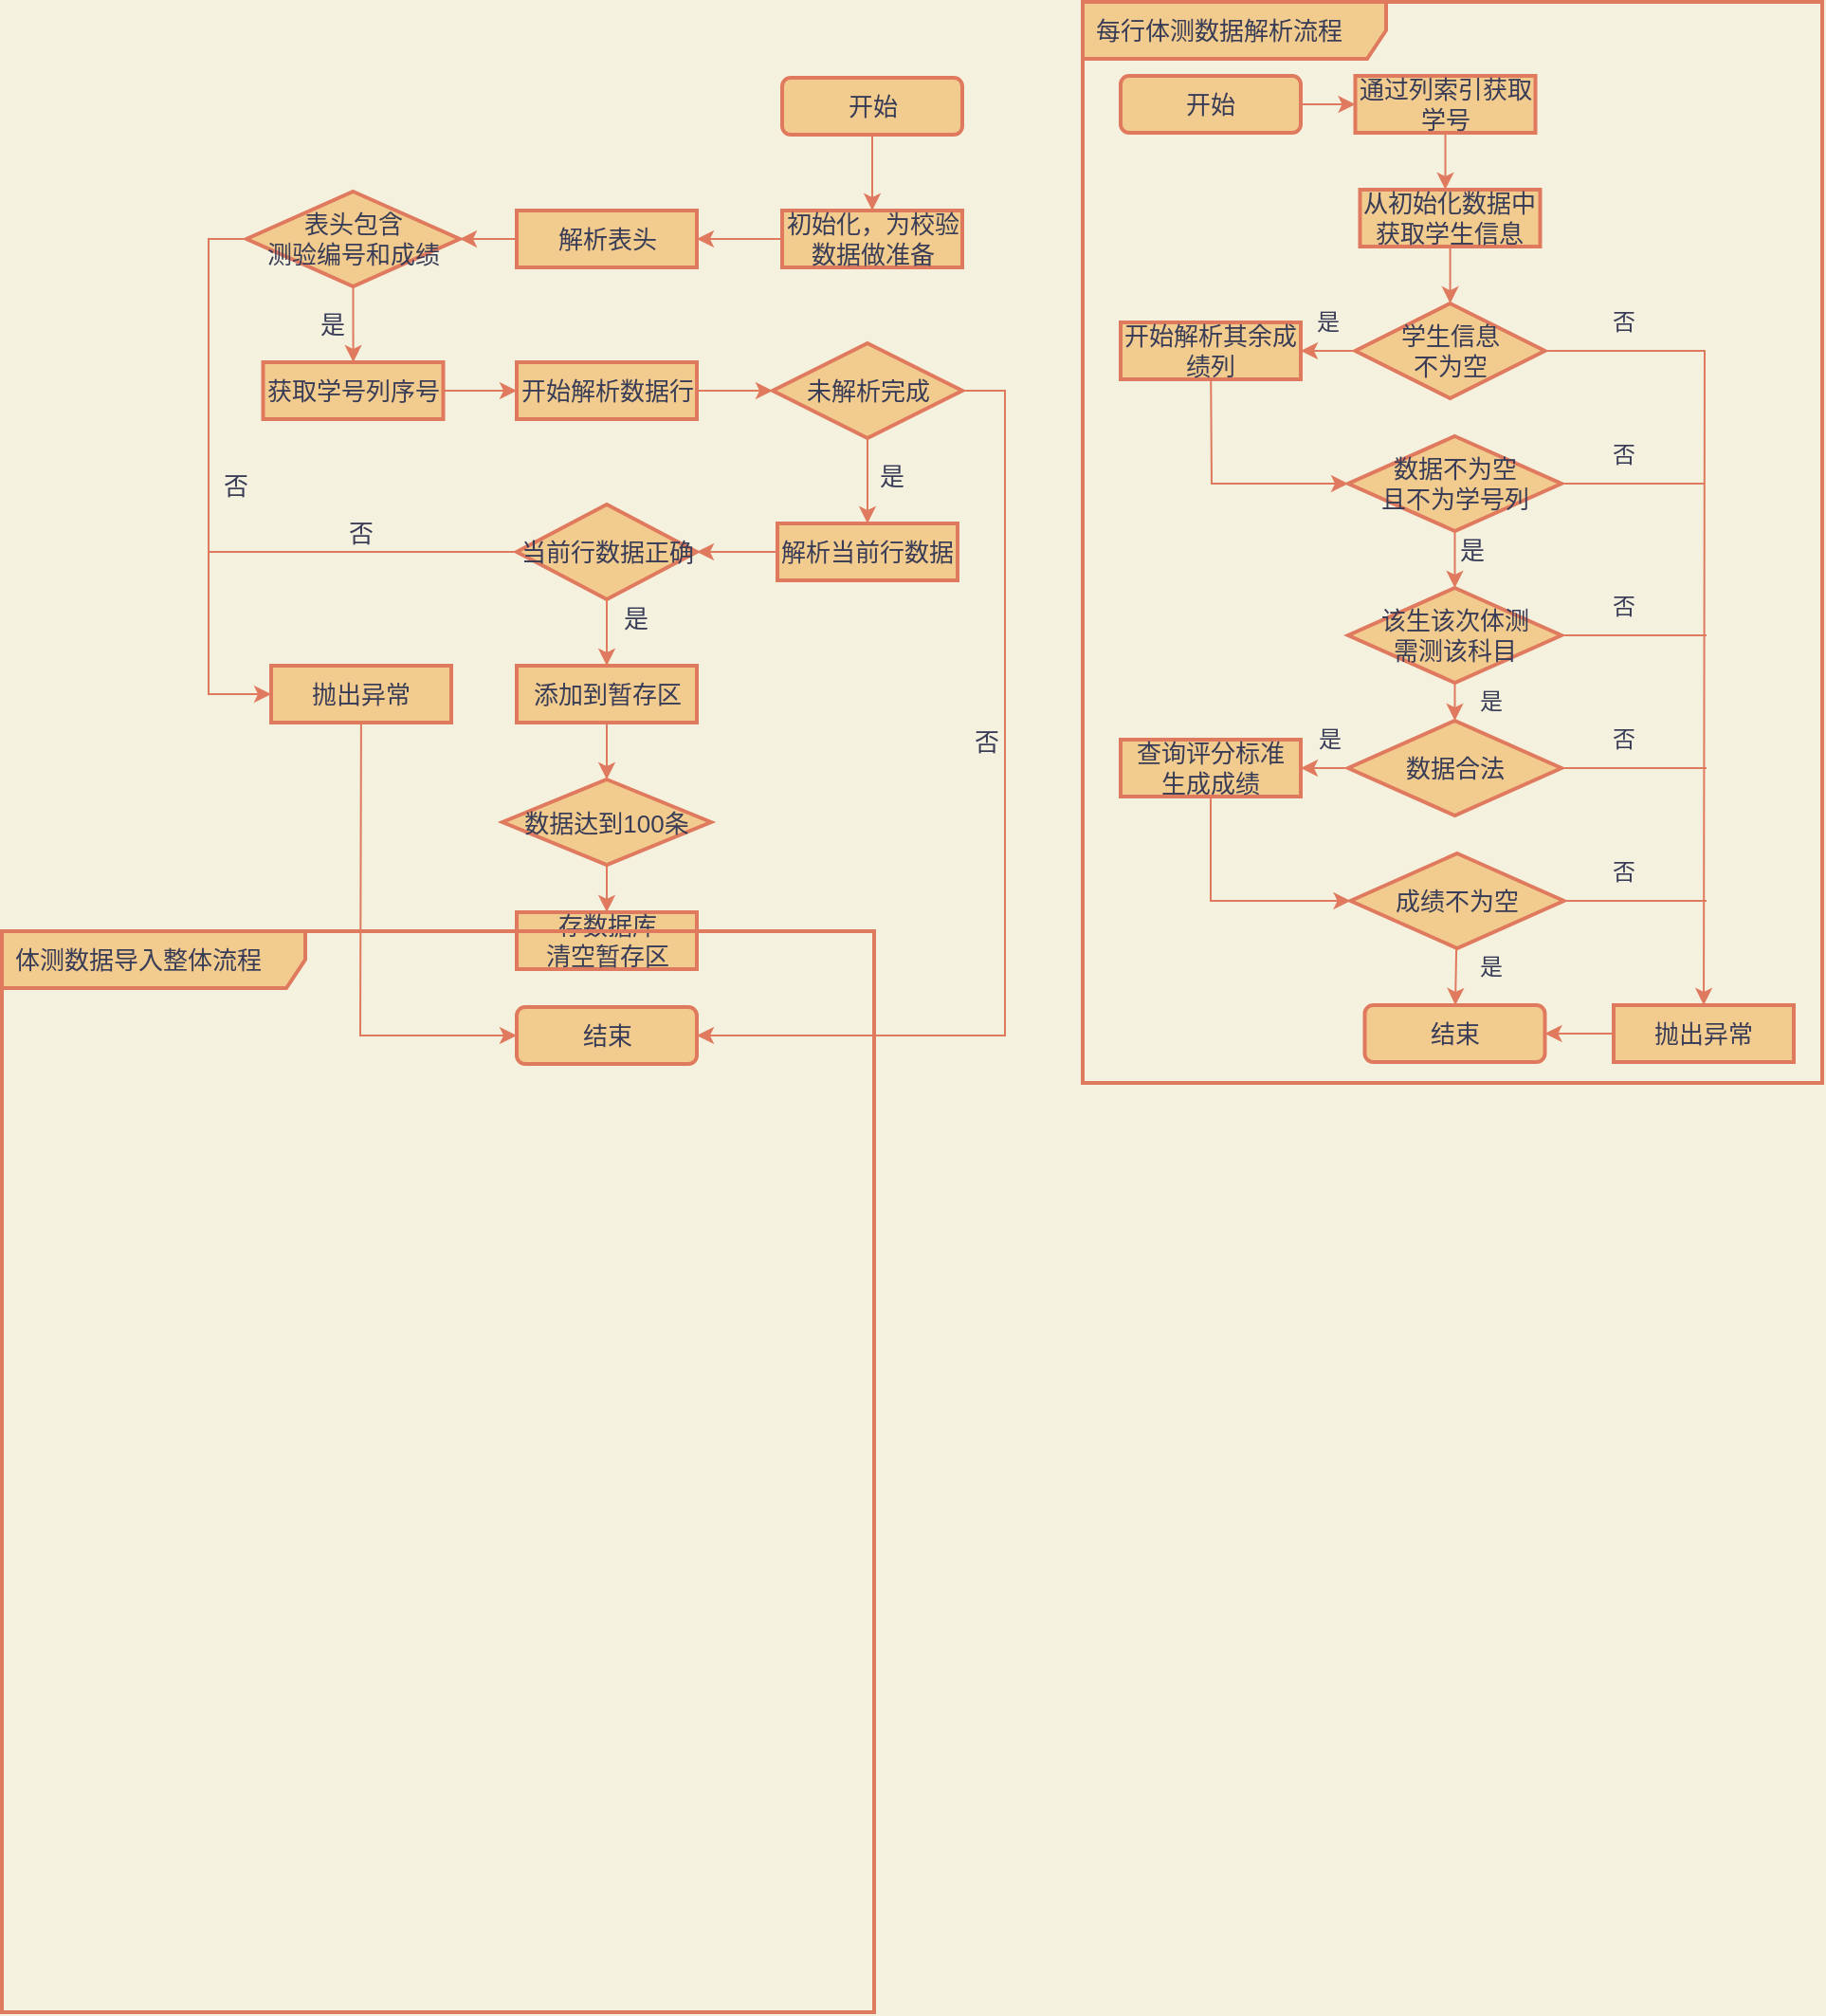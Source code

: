 <mxfile version="15.4.0" type="device"><diagram id="v1JKhn-CwpJnXRZCnD8h" name="第 1 页"><mxGraphModel dx="1851" dy="592" grid="1" gridSize="10" guides="1" tooltips="1" connect="1" arrows="1" fold="1" page="1" pageScale="1" pageWidth="827" pageHeight="1169" background="#F4F1DE" math="0" shadow="0"><root><mxCell id="0"/><mxCell id="1" parent="0"/><mxCell id="gpYZf8aLz3YWthBE-QXt-2" value="" style="edgeStyle=orthogonalEdgeStyle;rounded=0;sketch=0;orthogonalLoop=1;jettySize=auto;html=1;fontFamily=Helvetica;fontSize=13;fontColor=#393C56;endArrow=classic;endFill=1;strokeColor=#E07A5F;strokeWidth=1;fillColor=#F2CC8F;labelBackgroundColor=#F4F1DE;" parent="1" source="gpYZf8aLz3YWthBE-QXt-3" target="gpYZf8aLz3YWthBE-QXt-19" edge="1"><mxGeometry relative="1" as="geometry"><Array as="points"><mxPoint x="40" y="79"/><mxPoint x="40" y="79"/></Array></mxGeometry></mxCell><mxCell id="gpYZf8aLz3YWthBE-QXt-3" value="通过列索引获取学号" style="whiteSpace=wrap;html=1;strokeWidth=2;fillColor=#F2CC8F;strokeColor=#E07A5F;fontColor=#393C56;fontSize=13;" parent="1" vertex="1"><mxGeometry x="-6.25" y="49" width="95" height="30" as="geometry"/></mxCell><mxCell id="gpYZf8aLz3YWthBE-QXt-4" value="" style="edgeStyle=orthogonalEdgeStyle;rounded=0;orthogonalLoop=1;jettySize=auto;html=1;strokeColor=#E07A5F;fontColor=#393C56;fontSize=13;labelBackgroundColor=#F4F1DE;" parent="1" source="gpYZf8aLz3YWthBE-QXt-6" target="gpYZf8aLz3YWthBE-QXt-8" edge="1"><mxGeometry relative="1" as="geometry"/></mxCell><mxCell id="gpYZf8aLz3YWthBE-QXt-59" value="" style="rounded=0;sketch=0;orthogonalLoop=1;jettySize=auto;html=1;fontColor=#393C56;strokeColor=#E07A5F;fillColor=#F2CC8F;" parent="1" source="gpYZf8aLz3YWthBE-QXt-6" target="gpYZf8aLz3YWthBE-QXt-55" edge="1"><mxGeometry relative="1" as="geometry"><mxPoint x="180" y="294" as="targetPoint"/><Array as="points"><mxPoint x="178" y="194"/></Array></mxGeometry></mxCell><mxCell id="gpYZf8aLz3YWthBE-QXt-6" value="学生信息&lt;br&gt;不为空" style="rhombus;whiteSpace=wrap;html=1;strokeWidth=2;fillColor=#F2CC8F;strokeColor=#E07A5F;fontColor=#393C56;fontSize=13;" parent="1" vertex="1"><mxGeometry x="-6.25" y="169" width="100" height="50" as="geometry"/></mxCell><mxCell id="gpYZf8aLz3YWthBE-QXt-78" value="" style="edgeStyle=none;rounded=0;sketch=0;orthogonalLoop=1;jettySize=auto;html=1;fontColor=#393C56;endArrow=classic;endFill=1;strokeColor=#E07A5F;fillColor=#F2CC8F;entryX=0;entryY=0.5;entryDx=0;entryDy=0;" parent="1" source="gpYZf8aLz3YWthBE-QXt-8" target="gpYZf8aLz3YWthBE-QXt-37" edge="1"><mxGeometry relative="1" as="geometry"><mxPoint x="-82.5" y="289" as="targetPoint"/><Array as="points"><mxPoint x="-82" y="264"/></Array></mxGeometry></mxCell><mxCell id="gpYZf8aLz3YWthBE-QXt-8" value="开始解析其余成绩列" style="whiteSpace=wrap;html=1;strokeWidth=2;fillColor=#F2CC8F;strokeColor=#E07A5F;fontColor=#393C56;fontSize=13;" parent="1" vertex="1"><mxGeometry x="-130" y="179" width="95" height="30" as="geometry"/></mxCell><mxCell id="gpYZf8aLz3YWthBE-QXt-9" value="是" style="text;html=1;align=center;verticalAlign=middle;resizable=0;points=[];autosize=1;strokeColor=none;fillColor=none;fontColor=#393C56;fontSize=13;" parent="1" vertex="1"><mxGeometry x="40" y="289" width="30" height="20" as="geometry"/></mxCell><mxCell id="gpYZf8aLz3YWthBE-QXt-67" value="" style="edgeStyle=none;rounded=1;sketch=0;orthogonalLoop=1;jettySize=auto;html=1;fontColor=#393C56;endArrow=classic;endFill=1;strokeColor=#E07A5F;fillColor=#F2CC8F;" parent="1" source="gpYZf8aLz3YWthBE-QXt-17" target="gpYZf8aLz3YWthBE-QXt-3" edge="1"><mxGeometry relative="1" as="geometry"/></mxCell><mxCell id="gpYZf8aLz3YWthBE-QXt-17" value="开始" style="rounded=1;whiteSpace=wrap;html=1;sketch=0;fontFamily=Helvetica;fontSize=13;fontColor=#393C56;strokeColor=#E07A5F;fillColor=#F2CC8F;strokeWidth=2;" parent="1" vertex="1"><mxGeometry x="-130" y="49" width="95" height="30" as="geometry"/></mxCell><mxCell id="gpYZf8aLz3YWthBE-QXt-54" value="" style="edgeStyle=orthogonalEdgeStyle;rounded=0;sketch=0;orthogonalLoop=1;jettySize=auto;html=1;fontColor=#393C56;strokeColor=#E07A5F;fillColor=#F2CC8F;" parent="1" source="gpYZf8aLz3YWthBE-QXt-19" target="gpYZf8aLz3YWthBE-QXt-6" edge="1"><mxGeometry relative="1" as="geometry"/></mxCell><mxCell id="gpYZf8aLz3YWthBE-QXt-19" value="从初始化数据中获取学生信息" style="whiteSpace=wrap;html=1;fontColor=#393C56;strokeColor=#E07A5F;strokeWidth=2;fillColor=#F2CC8F;fontSize=13;" parent="1" vertex="1"><mxGeometry x="-3.75" y="109" width="95" height="30" as="geometry"/></mxCell><mxCell id="gpYZf8aLz3YWthBE-QXt-41" value="" style="edgeStyle=orthogonalEdgeStyle;curved=0;rounded=1;sketch=0;orthogonalLoop=1;jettySize=auto;html=1;fontColor=#393C56;strokeColor=#E07A5F;fillColor=#F2CC8F;" parent="1" source="gpYZf8aLz3YWthBE-QXt-37" target="gpYZf8aLz3YWthBE-QXt-40" edge="1"><mxGeometry relative="1" as="geometry"/></mxCell><mxCell id="gpYZf8aLz3YWthBE-QXt-61" value="" style="edgeStyle=none;rounded=1;sketch=0;orthogonalLoop=1;jettySize=auto;html=1;fontColor=#393C56;endArrow=none;endFill=0;strokeColor=#E07A5F;fillColor=#F2CC8F;" parent="1" source="gpYZf8aLz3YWthBE-QXt-37" edge="1"><mxGeometry relative="1" as="geometry"><mxPoint x="178" y="264" as="targetPoint"/></mxGeometry></mxCell><mxCell id="gpYZf8aLz3YWthBE-QXt-37" value="数据不为空&lt;br&gt;且不为学号列" style="rhombus;whiteSpace=wrap;html=1;strokeWidth=2;fillColor=#F2CC8F;strokeColor=#E07A5F;fontColor=#393C56;fontSize=13;" parent="1" vertex="1"><mxGeometry x="-10" y="239" width="112.5" height="50" as="geometry"/></mxCell><mxCell id="gpYZf8aLz3YWthBE-QXt-43" value="" style="edgeStyle=orthogonalEdgeStyle;curved=0;rounded=1;sketch=0;orthogonalLoop=1;jettySize=auto;html=1;fontColor=#393C56;strokeColor=#E07A5F;fillColor=#F2CC8F;entryX=0.5;entryY=0;entryDx=0;entryDy=0;" parent="1" source="gpYZf8aLz3YWthBE-QXt-40" target="gpYZf8aLz3YWthBE-QXt-45" edge="1"><mxGeometry relative="1" as="geometry"><mxPoint x="187.5" y="349" as="targetPoint"/></mxGeometry></mxCell><mxCell id="gpYZf8aLz3YWthBE-QXt-63" value="" style="edgeStyle=none;rounded=1;sketch=0;orthogonalLoop=1;jettySize=auto;html=1;fontColor=#393C56;endArrow=none;endFill=0;strokeColor=#E07A5F;fillColor=#F2CC8F;" parent="1" source="gpYZf8aLz3YWthBE-QXt-40" edge="1"><mxGeometry relative="1" as="geometry"><mxPoint x="179" y="344" as="targetPoint"/></mxGeometry></mxCell><mxCell id="gpYZf8aLz3YWthBE-QXt-40" value="该生该次体测&lt;br&gt;需测该科目" style="rhombus;whiteSpace=wrap;html=1;fontSize=13;fontColor=#393C56;strokeColor=#E07A5F;strokeWidth=2;fillColor=#F2CC8F;" parent="1" vertex="1"><mxGeometry x="-10" y="319" width="112.5" height="50" as="geometry"/></mxCell><mxCell id="gpYZf8aLz3YWthBE-QXt-47" value="" style="rounded=1;sketch=0;orthogonalLoop=1;jettySize=auto;html=1;fontColor=#393C56;strokeColor=#E07A5F;fillColor=#F2CC8F;" parent="1" source="gpYZf8aLz3YWthBE-QXt-45" target="gpYZf8aLz3YWthBE-QXt-46" edge="1"><mxGeometry relative="1" as="geometry"/></mxCell><mxCell id="gpYZf8aLz3YWthBE-QXt-45" value="数据合法" style="rhombus;whiteSpace=wrap;html=1;fontSize=13;fontColor=#393C56;strokeColor=#E07A5F;strokeWidth=2;fillColor=#F2CC8F;" parent="1" vertex="1"><mxGeometry x="-10" y="389" width="112.5" height="50" as="geometry"/></mxCell><mxCell id="gpYZf8aLz3YWthBE-QXt-49" value="" style="edgeStyle=orthogonalEdgeStyle;rounded=0;sketch=0;orthogonalLoop=1;jettySize=auto;html=1;fontColor=#393C56;strokeColor=#E07A5F;fillColor=#F2CC8F;entryX=0;entryY=0.5;entryDx=0;entryDy=0;" parent="1" source="gpYZf8aLz3YWthBE-QXt-46" target="gpYZf8aLz3YWthBE-QXt-48" edge="1"><mxGeometry relative="1" as="geometry"><Array as="points"><mxPoint x="-82" y="484"/></Array></mxGeometry></mxCell><mxCell id="gpYZf8aLz3YWthBE-QXt-46" value="查询评分标准&lt;br&gt;生成成绩" style="whiteSpace=wrap;html=1;fontSize=13;fontColor=#393C56;strokeColor=#E07A5F;strokeWidth=2;fillColor=#F2CC8F;" parent="1" vertex="1"><mxGeometry x="-130" y="399" width="95" height="30" as="geometry"/></mxCell><mxCell id="gpYZf8aLz3YWthBE-QXt-56" value="" style="rounded=1;sketch=0;orthogonalLoop=1;jettySize=auto;html=1;fontColor=#393C56;strokeColor=#E07A5F;fillColor=#F2CC8F;endArrow=none;endFill=0;exitX=1;exitY=0.5;exitDx=0;exitDy=0;" parent="1" source="gpYZf8aLz3YWthBE-QXt-48" edge="1"><mxGeometry relative="1" as="geometry"><mxPoint x="179" y="484" as="targetPoint"/></mxGeometry></mxCell><mxCell id="gpYZf8aLz3YWthBE-QXt-69" value="" style="edgeStyle=none;rounded=0;sketch=0;orthogonalLoop=1;jettySize=auto;html=1;fontColor=#393C56;endArrow=classic;endFill=1;strokeColor=#E07A5F;fillColor=#F2CC8F;" parent="1" source="gpYZf8aLz3YWthBE-QXt-48" target="gpYZf8aLz3YWthBE-QXt-50" edge="1"><mxGeometry relative="1" as="geometry"/></mxCell><mxCell id="gpYZf8aLz3YWthBE-QXt-48" value="成绩不为空" style="rhombus;whiteSpace=wrap;html=1;fontSize=13;fontColor=#393C56;strokeColor=#E07A5F;strokeWidth=2;fillColor=#F2CC8F;" parent="1" vertex="1"><mxGeometry x="-8.75" y="459" width="112.5" height="50" as="geometry"/></mxCell><mxCell id="gpYZf8aLz3YWthBE-QXt-50" value="结束" style="whiteSpace=wrap;html=1;fontSize=13;fontColor=#393C56;strokeColor=#E07A5F;strokeWidth=2;fillColor=#F2CC8F;rounded=1;" parent="1" vertex="1"><mxGeometry x="-1.25" y="539" width="95" height="30" as="geometry"/></mxCell><mxCell id="gpYZf8aLz3YWthBE-QXt-52" style="edgeStyle=orthogonalEdgeStyle;curved=0;rounded=1;sketch=0;orthogonalLoop=1;jettySize=auto;html=1;exitX=0.5;exitY=1;exitDx=0;exitDy=0;fontColor=#393C56;strokeColor=#E07A5F;fillColor=#F2CC8F;" parent="1" source="gpYZf8aLz3YWthBE-QXt-50" target="gpYZf8aLz3YWthBE-QXt-50" edge="1"><mxGeometry relative="1" as="geometry"/></mxCell><mxCell id="gpYZf8aLz3YWthBE-QXt-68" value="" style="edgeStyle=none;rounded=1;sketch=0;orthogonalLoop=1;jettySize=auto;html=1;fontColor=#393C56;endArrow=classic;endFill=1;strokeColor=#E07A5F;fillColor=#F2CC8F;" parent="1" source="gpYZf8aLz3YWthBE-QXt-55" target="gpYZf8aLz3YWthBE-QXt-50" edge="1"><mxGeometry relative="1" as="geometry"/></mxCell><mxCell id="gpYZf8aLz3YWthBE-QXt-55" value="抛出异常" style="whiteSpace=wrap;html=1;fontColor=#393C56;strokeColor=#E07A5F;strokeWidth=2;fillColor=#F2CC8F;fontSize=13;" parent="1" vertex="1"><mxGeometry x="130" y="539" width="95" height="30" as="geometry"/></mxCell><mxCell id="gpYZf8aLz3YWthBE-QXt-64" value="" style="edgeStyle=none;rounded=1;sketch=0;orthogonalLoop=1;jettySize=auto;html=1;fontColor=#393C56;endArrow=none;endFill=0;strokeColor=#E07A5F;fillColor=#F2CC8F;exitX=1;exitY=0.5;exitDx=0;exitDy=0;" parent="1" source="gpYZf8aLz3YWthBE-QXt-45" edge="1"><mxGeometry relative="1" as="geometry"><mxPoint x="112.5" y="354" as="sourcePoint"/><mxPoint x="179" y="414" as="targetPoint"/></mxGeometry></mxCell><mxCell id="gpYZf8aLz3YWthBE-QXt-70" value="是" style="text;html=1;align=center;verticalAlign=middle;resizable=0;points=[];autosize=1;strokeColor=none;fillColor=none;fontColor=#393C56;" parent="1" vertex="1"><mxGeometry x="50" y="509" width="30" height="20" as="geometry"/></mxCell><mxCell id="gpYZf8aLz3YWthBE-QXt-72" value="是" style="text;html=1;align=center;verticalAlign=middle;resizable=0;points=[];autosize=1;strokeColor=none;fillColor=none;fontColor=#393C56;" parent="1" vertex="1"><mxGeometry x="-35" y="389" width="30" height="20" as="geometry"/></mxCell><mxCell id="gpYZf8aLz3YWthBE-QXt-73" value="否" style="text;html=1;align=center;verticalAlign=middle;resizable=0;points=[];autosize=1;strokeColor=none;fillColor=none;fontColor=#393C56;" parent="1" vertex="1"><mxGeometry x="120" y="389" width="30" height="20" as="geometry"/></mxCell><mxCell id="gpYZf8aLz3YWthBE-QXt-74" value="否" style="text;html=1;align=center;verticalAlign=middle;resizable=0;points=[];autosize=1;strokeColor=none;fillColor=none;fontColor=#393C56;" parent="1" vertex="1"><mxGeometry x="120" y="459" width="30" height="20" as="geometry"/></mxCell><mxCell id="gpYZf8aLz3YWthBE-QXt-75" value="否" style="text;html=1;align=center;verticalAlign=middle;resizable=0;points=[];autosize=1;strokeColor=none;fillColor=none;fontColor=#393C56;" parent="1" vertex="1"><mxGeometry x="120" y="319" width="30" height="20" as="geometry"/></mxCell><mxCell id="gpYZf8aLz3YWthBE-QXt-76" value="否" style="text;html=1;align=center;verticalAlign=middle;resizable=0;points=[];autosize=1;strokeColor=none;fillColor=none;fontColor=#393C56;" parent="1" vertex="1"><mxGeometry x="120" y="239" width="30" height="20" as="geometry"/></mxCell><mxCell id="gpYZf8aLz3YWthBE-QXt-80" value="是" style="text;html=1;align=center;verticalAlign=middle;resizable=0;points=[];autosize=1;strokeColor=none;fillColor=none;fontColor=#393C56;" parent="1" vertex="1"><mxGeometry x="50" y="369" width="30" height="20" as="geometry"/></mxCell><mxCell id="gpYZf8aLz3YWthBE-QXt-81" value="否" style="text;html=1;align=center;verticalAlign=middle;resizable=0;points=[];autosize=1;strokeColor=none;fillColor=none;fontColor=#393C56;" parent="1" vertex="1"><mxGeometry x="120" y="169" width="30" height="20" as="geometry"/></mxCell><mxCell id="gpYZf8aLz3YWthBE-QXt-82" value="是" style="text;html=1;align=center;verticalAlign=middle;resizable=0;points=[];autosize=1;strokeColor=none;fillColor=none;fontColor=#393C56;" parent="1" vertex="1"><mxGeometry x="-36.25" y="169" width="30" height="20" as="geometry"/></mxCell><mxCell id="JG0Y9k29hmhFi_edBmq--1" value="" style="edgeStyle=orthogonalEdgeStyle;rounded=0;orthogonalLoop=1;jettySize=auto;html=1;labelBackgroundColor=#F4F1DE;strokeColor=#E07A5F;fontColor=#393C56;fontSize=13;exitX=0.5;exitY=1;exitDx=0;exitDy=0;" parent="1" source="JG0Y9k29hmhFi_edBmq--17" target="JG0Y9k29hmhFi_edBmq--3" edge="1"><mxGeometry relative="1" as="geometry"><mxPoint x="-248.5" y="90" as="sourcePoint"/></mxGeometry></mxCell><mxCell id="JG0Y9k29hmhFi_edBmq--2" value="" style="edgeStyle=orthogonalEdgeStyle;rounded=0;sketch=0;orthogonalLoop=1;jettySize=auto;html=1;fontFamily=Helvetica;fontSize=13;fontColor=#393C56;endArrow=classic;endFill=1;strokeColor=#E07A5F;strokeWidth=1;fillColor=#F2CC8F;" parent="1" source="JG0Y9k29hmhFi_edBmq--3" target="JG0Y9k29hmhFi_edBmq--19" edge="1"><mxGeometry relative="1" as="geometry"/></mxCell><mxCell id="JG0Y9k29hmhFi_edBmq--3" value="初始化，为校验数据做准备" style="whiteSpace=wrap;html=1;strokeWidth=2;fillColor=#F2CC8F;strokeColor=#E07A5F;fontColor=#393C56;fontSize=13;" parent="1" vertex="1"><mxGeometry x="-308.5" y="120" width="95" height="30" as="geometry"/></mxCell><mxCell id="JG0Y9k29hmhFi_edBmq--4" value="" style="edgeStyle=orthogonalEdgeStyle;rounded=0;orthogonalLoop=1;jettySize=auto;html=1;labelBackgroundColor=#F4F1DE;strokeColor=#E07A5F;fontColor=#393C56;fontSize=13;" parent="1" source="JG0Y9k29hmhFi_edBmq--6" target="JG0Y9k29hmhFi_edBmq--8" edge="1"><mxGeometry relative="1" as="geometry"/></mxCell><mxCell id="JG0Y9k29hmhFi_edBmq--5" value="" style="edgeStyle=orthogonalEdgeStyle;rounded=0;sketch=0;orthogonalLoop=1;jettySize=auto;html=1;fontFamily=Helvetica;fontSize=13;fontColor=#393C56;endArrow=classic;endFill=1;strokeColor=#E07A5F;strokeWidth=1;fillColor=#F2CC8F;entryX=0;entryY=0.5;entryDx=0;entryDy=0;" parent="1" source="JG0Y9k29hmhFi_edBmq--6" target="JG0Y9k29hmhFi_edBmq--34" edge="1"><mxGeometry relative="1" as="geometry"><mxPoint x="-681" y="390" as="targetPoint"/><Array as="points"><mxPoint x="-611" y="135"/><mxPoint x="-611" y="375"/></Array></mxGeometry></mxCell><mxCell id="JG0Y9k29hmhFi_edBmq--6" value="表头包含&lt;br style=&quot;font-size: 13px;&quot;&gt;测验编号和成绩" style="rhombus;whiteSpace=wrap;html=1;strokeWidth=2;fillColor=#F2CC8F;strokeColor=#E07A5F;fontColor=#393C56;fontSize=13;" parent="1" vertex="1"><mxGeometry x="-591" y="110" width="112.5" height="50" as="geometry"/></mxCell><mxCell id="JG0Y9k29hmhFi_edBmq--7" value="" style="edgeStyle=orthogonalEdgeStyle;rounded=0;sketch=0;orthogonalLoop=1;jettySize=auto;html=1;fontFamily=Helvetica;fontSize=13;fontColor=#393C56;endArrow=classic;endFill=1;strokeColor=#E07A5F;strokeWidth=1;fillColor=#F2CC8F;" parent="1" source="JG0Y9k29hmhFi_edBmq--8" target="JG0Y9k29hmhFi_edBmq--21" edge="1"><mxGeometry relative="1" as="geometry"/></mxCell><mxCell id="JG0Y9k29hmhFi_edBmq--8" value="获取学号列序号" style="whiteSpace=wrap;html=1;strokeWidth=2;fillColor=#F2CC8F;strokeColor=#E07A5F;fontColor=#393C56;fontSize=13;" parent="1" vertex="1"><mxGeometry x="-582.25" y="200" width="95" height="30" as="geometry"/></mxCell><mxCell id="JG0Y9k29hmhFi_edBmq--9" value="是" style="text;html=1;align=center;verticalAlign=middle;resizable=0;points=[];autosize=1;strokeColor=none;fillColor=none;fontColor=#393C56;fontSize=13;" parent="1" vertex="1"><mxGeometry x="-561" y="170" width="30" height="20" as="geometry"/></mxCell><mxCell id="JG0Y9k29hmhFi_edBmq--10" value="" style="edgeStyle=orthogonalEdgeStyle;rounded=0;orthogonalLoop=1;jettySize=auto;html=1;labelBackgroundColor=#F4F1DE;strokeColor=#E07A5F;fontColor=#393C56;fontSize=13;" parent="1" source="JG0Y9k29hmhFi_edBmq--12" target="JG0Y9k29hmhFi_edBmq--14" edge="1"><mxGeometry relative="1" as="geometry"/></mxCell><mxCell id="JG0Y9k29hmhFi_edBmq--11" value="" style="edgeStyle=orthogonalEdgeStyle;rounded=0;sketch=0;orthogonalLoop=1;jettySize=auto;html=1;fontFamily=Helvetica;fontSize=13;fontColor=#393C56;endArrow=classic;endFill=1;strokeColor=#E07A5F;strokeWidth=1;fillColor=#F2CC8F;entryX=1;entryY=0.5;entryDx=0;entryDy=0;" parent="1" source="JG0Y9k29hmhFi_edBmq--12" target="JG0Y9k29hmhFi_edBmq--25" edge="1"><mxGeometry relative="1" as="geometry"><mxPoint x="-143.5" y="215" as="targetPoint"/><Array as="points"><mxPoint x="-191" y="215"/><mxPoint x="-191" y="555"/></Array></mxGeometry></mxCell><mxCell id="JG0Y9k29hmhFi_edBmq--12" value="未解析完成" style="rhombus;whiteSpace=wrap;html=1;strokeWidth=2;fillColor=#F2CC8F;strokeColor=#E07A5F;fontColor=#393C56;fontSize=13;" parent="1" vertex="1"><mxGeometry x="-313.5" y="190" width="100" height="50" as="geometry"/></mxCell><mxCell id="JG0Y9k29hmhFi_edBmq--13" value="" style="edgeStyle=orthogonalEdgeStyle;rounded=0;sketch=0;orthogonalLoop=1;jettySize=auto;html=1;fontFamily=Helvetica;fontSize=13;fontColor=#393C56;endArrow=classic;endFill=1;strokeColor=#E07A5F;strokeWidth=1;fillColor=#F2CC8F;" parent="1" source="JG0Y9k29hmhFi_edBmq--14" target="JG0Y9k29hmhFi_edBmq--24" edge="1"><mxGeometry relative="1" as="geometry"/></mxCell><mxCell id="JG0Y9k29hmhFi_edBmq--14" value="解析当前行数据" style="whiteSpace=wrap;html=1;strokeWidth=2;fillColor=#F2CC8F;strokeColor=#E07A5F;fontColor=#393C56;fontSize=13;" parent="1" vertex="1"><mxGeometry x="-311" y="285" width="95" height="30" as="geometry"/></mxCell><mxCell id="JG0Y9k29hmhFi_edBmq--15" value="否" style="text;html=1;align=center;verticalAlign=middle;resizable=0;points=[];autosize=1;strokeColor=none;fillColor=none;fontColor=#393C56;fontSize=13;" parent="1" vertex="1"><mxGeometry x="-216" y="390" width="30" height="20" as="geometry"/></mxCell><mxCell id="JG0Y9k29hmhFi_edBmq--16" value="是" style="text;html=1;align=center;verticalAlign=middle;resizable=0;points=[];autosize=1;strokeColor=none;fillColor=none;fontColor=#393C56;fontSize=13;" parent="1" vertex="1"><mxGeometry x="-401" y="325" width="30" height="20" as="geometry"/></mxCell><mxCell id="JG0Y9k29hmhFi_edBmq--17" value="开始" style="rounded=1;whiteSpace=wrap;html=1;sketch=0;fontFamily=Helvetica;fontSize=13;fontColor=#393C56;strokeColor=#E07A5F;fillColor=#F2CC8F;strokeWidth=2;" parent="1" vertex="1"><mxGeometry x="-308.5" y="50" width="95" height="30" as="geometry"/></mxCell><mxCell id="JG0Y9k29hmhFi_edBmq--18" value="" style="edgeStyle=orthogonalEdgeStyle;rounded=0;sketch=0;orthogonalLoop=1;jettySize=auto;html=1;fontFamily=Helvetica;fontSize=13;fontColor=#393C56;endArrow=classic;endFill=1;strokeColor=#E07A5F;strokeWidth=1;fillColor=#F2CC8F;" parent="1" source="JG0Y9k29hmhFi_edBmq--19" target="JG0Y9k29hmhFi_edBmq--6" edge="1"><mxGeometry relative="1" as="geometry"/></mxCell><mxCell id="JG0Y9k29hmhFi_edBmq--19" value="解析表头" style="whiteSpace=wrap;html=1;fontColor=#393C56;strokeColor=#E07A5F;strokeWidth=2;fillColor=#F2CC8F;fontSize=13;" parent="1" vertex="1"><mxGeometry x="-448.5" y="120" width="95" height="30" as="geometry"/></mxCell><mxCell id="JG0Y9k29hmhFi_edBmq--20" value="" style="edgeStyle=orthogonalEdgeStyle;rounded=0;sketch=0;orthogonalLoop=1;jettySize=auto;html=1;fontFamily=Helvetica;fontSize=13;fontColor=#393C56;endArrow=classic;endFill=1;strokeColor=#E07A5F;strokeWidth=1;fillColor=#F2CC8F;" parent="1" source="JG0Y9k29hmhFi_edBmq--21" target="JG0Y9k29hmhFi_edBmq--12" edge="1"><mxGeometry relative="1" as="geometry"/></mxCell><mxCell id="JG0Y9k29hmhFi_edBmq--21" value="开始解析数据行" style="whiteSpace=wrap;html=1;strokeWidth=2;fillColor=#F2CC8F;strokeColor=#E07A5F;fontColor=#393C56;fontSize=13;" parent="1" vertex="1"><mxGeometry x="-448.5" y="200" width="95" height="30" as="geometry"/></mxCell><mxCell id="JG0Y9k29hmhFi_edBmq--22" value="" style="edgeStyle=orthogonalEdgeStyle;rounded=0;sketch=0;orthogonalLoop=1;jettySize=auto;html=1;fontFamily=Helvetica;fontSize=13;fontColor=#393C56;endArrow=classic;endFill=1;strokeColor=#E07A5F;strokeWidth=1;fillColor=#F2CC8F;" parent="1" source="JG0Y9k29hmhFi_edBmq--24" edge="1"><mxGeometry relative="1" as="geometry"><mxPoint x="-401" y="360" as="targetPoint"/></mxGeometry></mxCell><mxCell id="JG0Y9k29hmhFi_edBmq--23" value="" style="edgeStyle=none;rounded=0;sketch=0;orthogonalLoop=1;jettySize=auto;html=1;fontFamily=Helvetica;fontSize=13;fontColor=#393C56;endArrow=none;endFill=0;strokeColor=#E07A5F;strokeWidth=1;fillColor=#F2CC8F;" parent="1" source="JG0Y9k29hmhFi_edBmq--24" edge="1"><mxGeometry relative="1" as="geometry"><mxPoint x="-611" y="300" as="targetPoint"/></mxGeometry></mxCell><mxCell id="JG0Y9k29hmhFi_edBmq--24" value="当前行数据正确" style="rhombus;whiteSpace=wrap;html=1;fontColor=#393C56;strokeColor=#E07A5F;strokeWidth=2;fillColor=#F2CC8F;fontSize=13;" parent="1" vertex="1"><mxGeometry x="-448.5" y="275" width="95" height="50" as="geometry"/></mxCell><mxCell id="JG0Y9k29hmhFi_edBmq--25" value="结束" style="rounded=1;whiteSpace=wrap;html=1;sketch=0;fontFamily=Helvetica;fontSize=13;fontColor=#393C56;strokeColor=#E07A5F;strokeWidth=2;fillColor=#F2CC8F;" parent="1" vertex="1"><mxGeometry x="-448.5" y="540" width="95" height="30" as="geometry"/></mxCell><mxCell id="JG0Y9k29hmhFi_edBmq--26" value="" style="edgeStyle=orthogonalEdgeStyle;rounded=0;sketch=0;orthogonalLoop=1;jettySize=auto;html=1;fontFamily=Helvetica;fontSize=13;fontColor=#393C56;endArrow=classic;endFill=1;strokeColor=#E07A5F;strokeWidth=1;fillColor=#F2CC8F;" parent="1" source="JG0Y9k29hmhFi_edBmq--27" target="JG0Y9k29hmhFi_edBmq--29" edge="1"><mxGeometry relative="1" as="geometry"/></mxCell><mxCell id="JG0Y9k29hmhFi_edBmq--27" value="添加到暂存区" style="rounded=0;whiteSpace=wrap;html=1;sketch=0;fontFamily=Helvetica;fontSize=13;fontColor=#393C56;strokeColor=#E07A5F;strokeWidth=2;fillColor=#F2CC8F;" parent="1" vertex="1"><mxGeometry x="-448.5" y="360" width="95" height="30" as="geometry"/></mxCell><mxCell id="JG0Y9k29hmhFi_edBmq--28" value="" style="edgeStyle=none;rounded=0;sketch=0;orthogonalLoop=1;jettySize=auto;html=1;fontFamily=Helvetica;fontSize=13;fontColor=#393C56;endArrow=classic;endFill=1;strokeColor=#E07A5F;strokeWidth=1;fillColor=#F2CC8F;" parent="1" source="JG0Y9k29hmhFi_edBmq--29" target="JG0Y9k29hmhFi_edBmq--31" edge="1"><mxGeometry relative="1" as="geometry"/></mxCell><mxCell id="JG0Y9k29hmhFi_edBmq--29" value="数据达到100条" style="rhombus;whiteSpace=wrap;html=1;rounded=0;fontColor=#393C56;strokeColor=#E07A5F;strokeWidth=2;fillColor=#F2CC8F;sketch=0;fontSize=13;" parent="1" vertex="1"><mxGeometry x="-456" y="420" width="110" height="45" as="geometry"/></mxCell><mxCell id="JG0Y9k29hmhFi_edBmq--31" value="存数据库&lt;br style=&quot;font-size: 13px;&quot;&gt;清空暂存区" style="whiteSpace=wrap;html=1;rounded=0;fontColor=#393C56;strokeColor=#E07A5F;strokeWidth=2;fillColor=#F2CC8F;sketch=0;fontSize=13;" parent="1" vertex="1"><mxGeometry x="-448.5" y="490" width="95" height="30" as="geometry"/></mxCell><mxCell id="JG0Y9k29hmhFi_edBmq--32" value="是" style="text;html=1;align=center;verticalAlign=middle;resizable=0;points=[];autosize=1;strokeColor=none;fillColor=none;fontSize=13;fontFamily=Helvetica;fontColor=#393C56;" parent="1" vertex="1"><mxGeometry x="-266" y="250" width="30" height="20" as="geometry"/></mxCell><mxCell id="JG0Y9k29hmhFi_edBmq--33" value="" style="edgeStyle=none;rounded=0;sketch=0;orthogonalLoop=1;jettySize=auto;html=1;fontFamily=Helvetica;fontSize=13;fontColor=#393C56;endArrow=classic;endFill=1;strokeColor=#E07A5F;strokeWidth=1;fillColor=#F2CC8F;entryX=0;entryY=0.5;entryDx=0;entryDy=0;" parent="1" source="JG0Y9k29hmhFi_edBmq--34" target="JG0Y9k29hmhFi_edBmq--25" edge="1"><mxGeometry relative="1" as="geometry"><mxPoint x="-534.75" y="455" as="targetPoint"/><Array as="points"><mxPoint x="-531" y="555"/></Array></mxGeometry></mxCell><mxCell id="JG0Y9k29hmhFi_edBmq--34" value="抛出异常" style="whiteSpace=wrap;html=1;strokeWidth=2;fillColor=#F2CC8F;strokeColor=#E07A5F;fontColor=#393C56;fontSize=13;" parent="1" vertex="1"><mxGeometry x="-578" y="360" width="95" height="30" as="geometry"/></mxCell><mxCell id="JG0Y9k29hmhFi_edBmq--35" value="否" style="text;html=1;align=center;verticalAlign=middle;resizable=0;points=[];autosize=1;strokeColor=none;fillColor=none;fontSize=13;fontFamily=Helvetica;fontColor=#393C56;" parent="1" vertex="1"><mxGeometry x="-612.25" y="255" width="30" height="20" as="geometry"/></mxCell><mxCell id="JG0Y9k29hmhFi_edBmq--36" value="否" style="text;html=1;align=center;verticalAlign=middle;resizable=0;points=[];autosize=1;strokeColor=none;fillColor=none;fontSize=13;fontFamily=Helvetica;fontColor=#393C56;" parent="1" vertex="1"><mxGeometry x="-546" y="280" width="30" height="20" as="geometry"/></mxCell><mxCell id="JG0Y9k29hmhFi_edBmq--38" value="体测数据导入整体流程" style="shape=umlFrame;whiteSpace=wrap;html=1;width=160;height=30;boundedLbl=1;verticalAlign=middle;align=left;spacingLeft=5;rounded=0;sketch=0;fontFamily=Helvetica;fontSize=13;fontColor=#393C56;strokeColor=#E07A5F;strokeWidth=2;fillColor=#F2CC8F;" parent="1" vertex="1"><mxGeometry x="-720" y="500" width="460" height="570" as="geometry"/></mxCell><mxCell id="JG0Y9k29hmhFi_edBmq--39" value="每行体测数据解析流程" style="shape=umlFrame;whiteSpace=wrap;html=1;width=160;height=30;boundedLbl=1;verticalAlign=middle;align=left;spacingLeft=5;rounded=0;sketch=0;fontFamily=Helvetica;fontSize=13;fontColor=#393C56;strokeColor=#E07A5F;strokeWidth=2;fillColor=#F2CC8F;" parent="1" vertex="1"><mxGeometry x="-150" y="10" width="390" height="570" as="geometry"/></mxCell></root></mxGraphModel></diagram></mxfile>